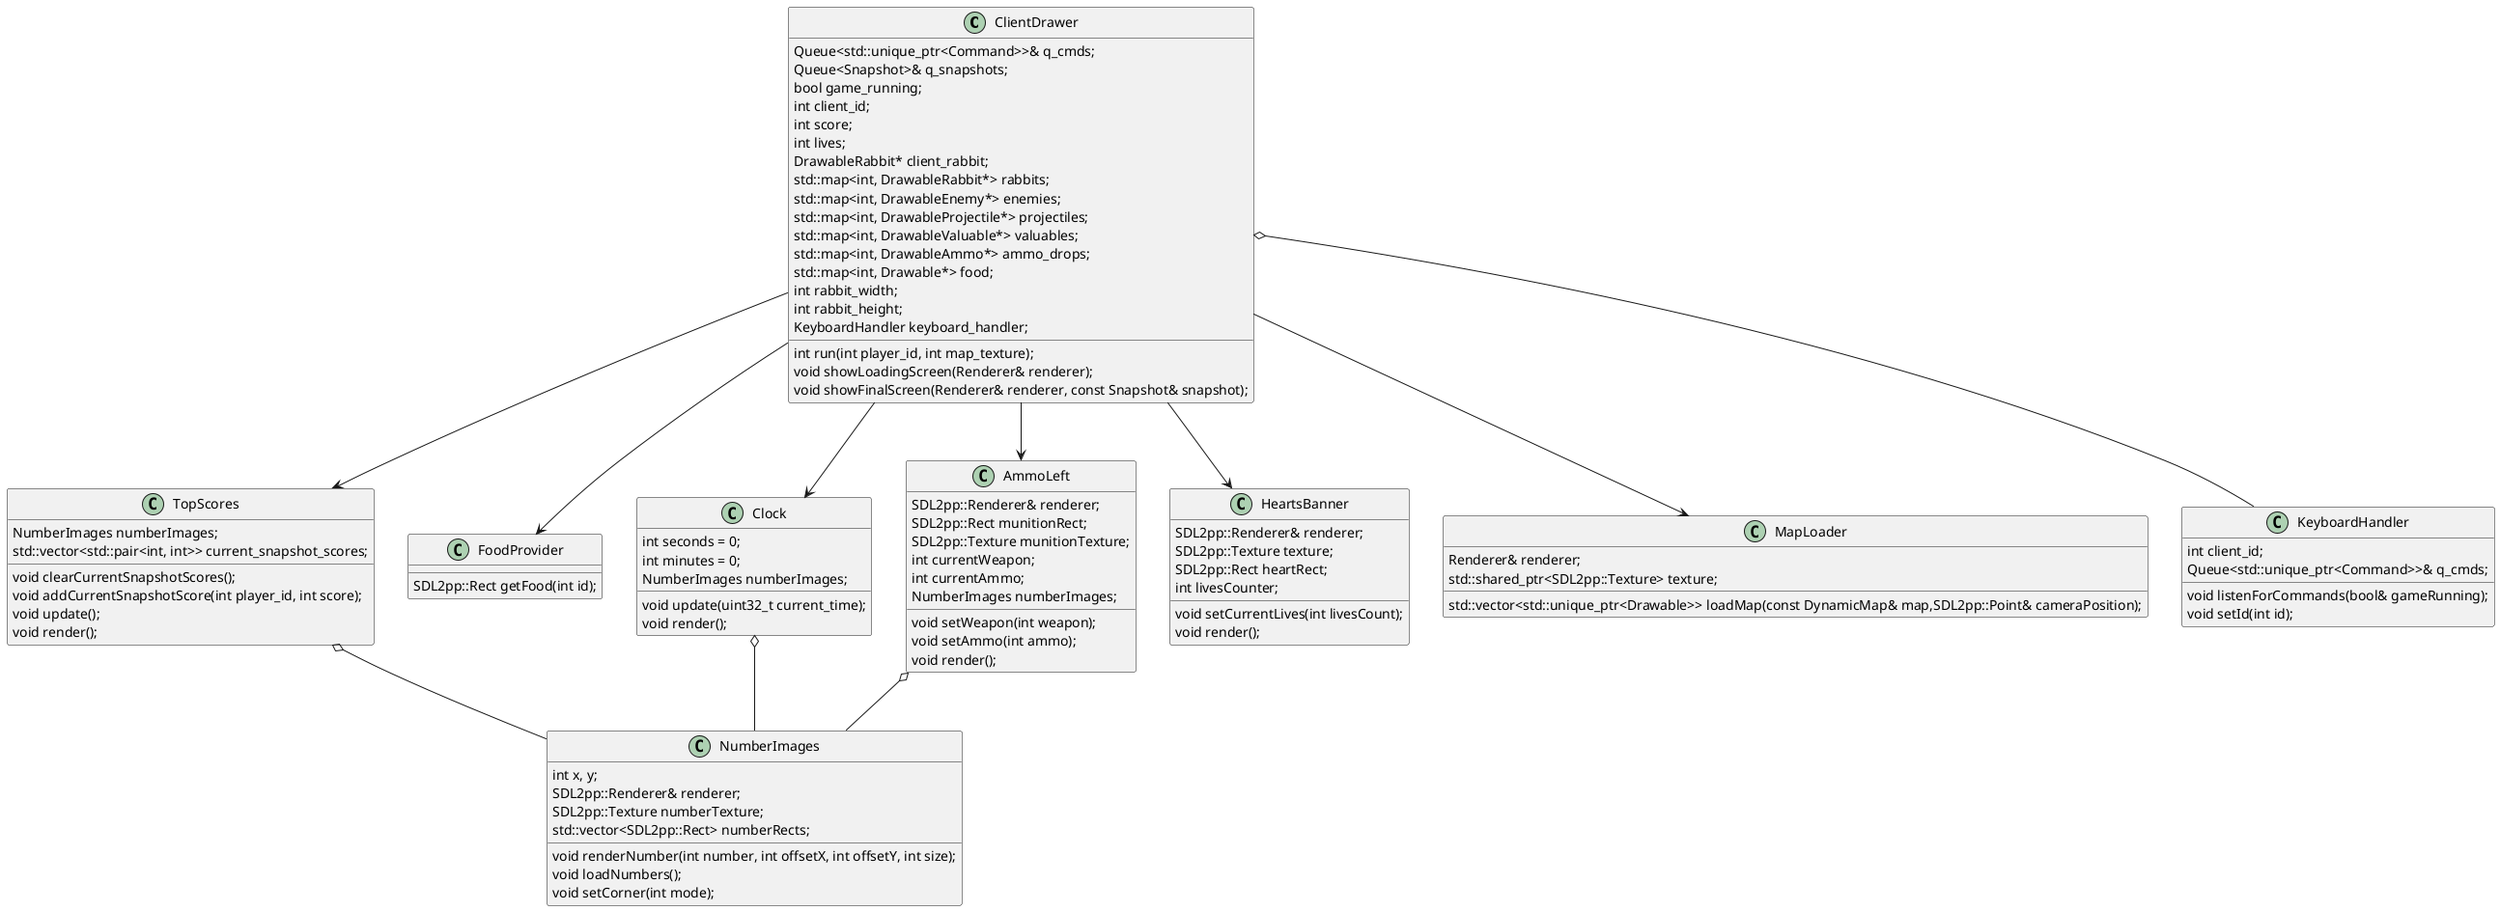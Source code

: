 @startuml
class ClientDrawer {
    Queue<std::unique_ptr<Command>>& q_cmds;
    Queue<Snapshot>& q_snapshots;
    bool game_running;
    int client_id;
    int score;
    int lives;
    DrawableRabbit* client_rabbit;
    std::map<int, DrawableRabbit*> rabbits;
    std::map<int, DrawableEnemy*> enemies;
    std::map<int, DrawableProjectile*> projectiles;
    std::map<int, DrawableValuable*> valuables;
    std::map<int, DrawableAmmo*> ammo_drops;
    std::map<int, Drawable*> food;
    int rabbit_width;
    int rabbit_height;
    KeyboardHandler keyboard_handler;

    int run(int player_id, int map_texture);
    void showLoadingScreen(Renderer& renderer);
    void showFinalScreen(Renderer& renderer, const Snapshot& snapshot);
}

class TopScores {
    NumberImages numberImages;
    std::vector<std::pair<int, int>> current_snapshot_scores;

    void clearCurrentSnapshotScores();
    void addCurrentSnapshotScore(int player_id, int score);
    void update();
    void render();
}

class NumberImages {
    int x, y;
    SDL2pp::Renderer& renderer;
    SDL2pp::Texture numberTexture;
    std::vector<SDL2pp::Rect> numberRects;

    void renderNumber(int number, int offsetX, int offsetY, int size);
    void loadNumbers();
    void setCorner(int mode);
}

class FoodProvider {
    SDL2pp::Rect getFood(int id);
}

class Clock {
    int seconds = 0;
    int minutes = 0;
    NumberImages numberImages;

    void update(uint32_t current_time);
    void render();
}


class AmmoLeft {
    SDL2pp::Renderer& renderer;
    SDL2pp::Rect munitionRect;
    SDL2pp::Texture munitionTexture;
    int currentWeapon;
    int currentAmmo;
    NumberImages numberImages;

    void setWeapon(int weapon);
    void setAmmo(int ammo);
    void render();
}


class HeartsBanner {
    SDL2pp::Renderer& renderer;
    SDL2pp::Texture texture;
    SDL2pp::Rect heartRect;
    int livesCounter;

    void setCurrentLives(int livesCount);
    void render();
}

class MapLoader {
    Renderer& renderer;
    std::shared_ptr<SDL2pp::Texture> texture;

    std::vector<std::unique_ptr<Drawable>> loadMap(const DynamicMap& map,SDL2pp::Point& cameraPosition);
}





class KeyboardHandler {
    int client_id;
    Queue<std::unique_ptr<Command>>& q_cmds;

    void listenForCommands(bool& gameRunning);
    void setId(int id);
}


ClientDrawer --> TopScores
TopScores o-- NumberImages
Clock o-- NumberImages
AmmoLeft o-- NumberImages
ClientDrawer --> MapLoader 
ClientDrawer o-- KeyboardHandler 
ClientDrawer --> AmmoLeft
ClientDrawer --> HeartsBanner
ClientDrawer --> FoodProvider
ClientDrawer --> Clock
@enduml